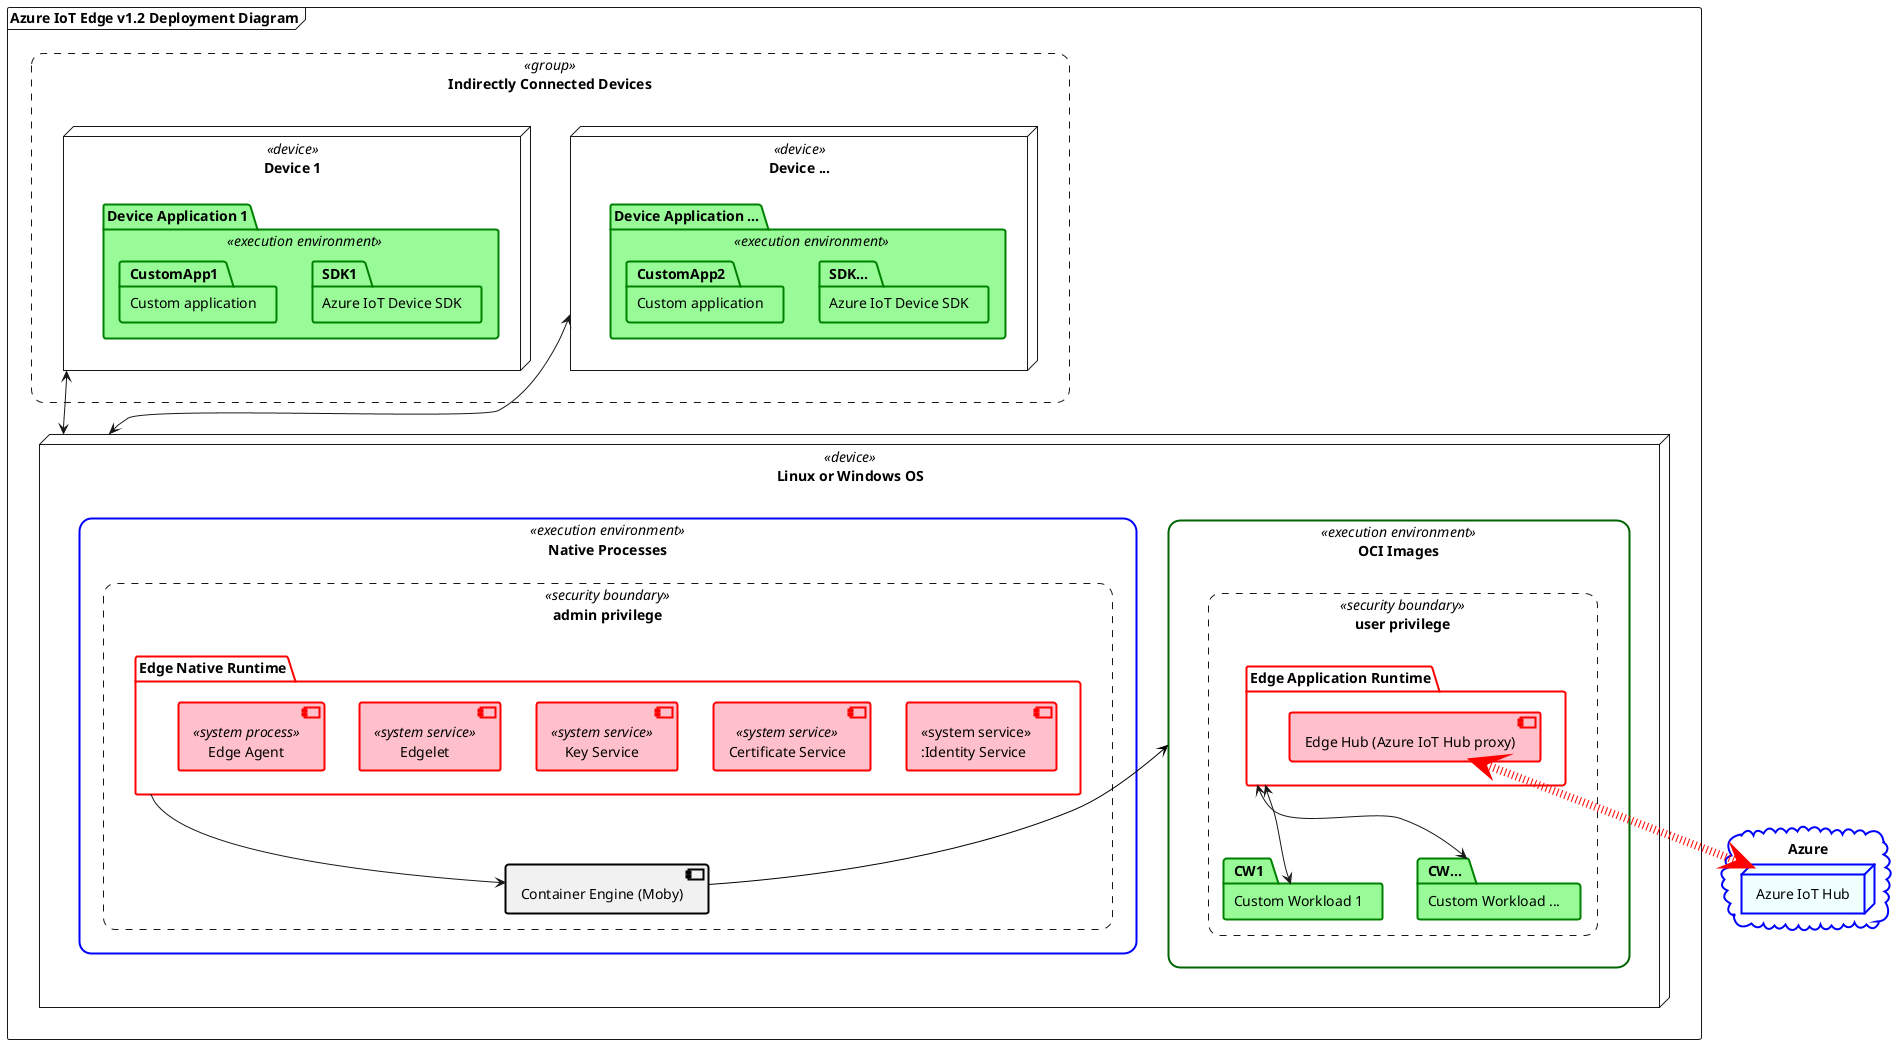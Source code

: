 @startuml

skinparam rectangle {
    roundCorner<<security boundary>> 25
	LineThickness<<security boundary>> 1
	LineColor<<security boundary>> black
	
    roundCorner<<execution environment>> 25
	
    roundCorner<<group>> 25
	LineThickness<<group>> 1
	LineColor<<group>> blue

	LineThickness<<device>> 1
	
	LineThickness<<system service>> 1
	
	LineThickness<<system process>> 1
}

' title Azure IoT Edge runtime deployment diagram


'
' Cloud
'
cloud Azure #line:blue;line.bold;text:black { 
	node "Azure IoT Hub" as IoTHub #azure;line:blue;line.bold;text:black {
	}
}


'
' Edge runtime
'
frame "Azure IoT Edge v1.2 Deployment Diagram" {
	node "Linux or Windows OS" <<device>> as host {
		rectangle "OCI Images" <<execution environment>> as OCI #line:darkgreen;line.bold;text:black { 
			rectangle "[user privilege]" <<security boundary>> #line.dashed {
				package "Custom Workload 1" as CW1 #palegreen;line:green;line.bold;text:black
				package "Custom Workload ..." as CW... #palegreen;line:green;line.bold;text:black
		
				package "Edge Application Runtime" as ApplicationRuntime #line:red;line.bold;text:black {
					component "Edge Hub (Azure IoT Hub proxy)" as EdgeHub #pink;line:red;line.bold;text:black {  
					}
				}
			}
		}
		
		rectangle "Native Processes" <<execution environment>> #line:blue;line.bold;text:black { 
			rectangle "[admin privilege]" <<security boundary>> #line.dashed  {
				package "Edge Native Runtime" as NativeRuntime #line:red;line.bold;text:black {
					component "<<system service>>\n:Identity Service" as IS #pink;line:red;line.bold;text:black { 
					}  
					component "Certificate Service" <<system service>> as CS #pink;line:red;line.bold;text:black { 
					}  
					component "Key Service" <<system service>> as KS #pink;line:red;line.bold;text:black { 
					}  
					component "Edgelet" <<system service>> as EdgeD #pink;line:red;line.bold;text:black { 
					}
					component "Edge Agent" <<system process>> as EdgeAgent #pink;line:red;line.bold;text:black { 
					}
				}		
				component "Container Engine (Moby)" as ContainerEngine #line:black;line.bold;text:black {
				}
			}
		}
	}

	'
	' Indirectly connected devices
	'

	rectangle "Indirectly Connected Devices" <<group>> as Devices #line.dashed {
		node "Device ..." <<device>> as Device... {
			package "Device Application ..." <<execution environment>> #palegreen;line:green;line.bold;text:black {
				package "Azure IoT Device SDK" as SDK... #palegreen;line:green;line.bold;text:black {
				}
				package "Custom application" as CustomApp2 #palegreen;line:green;line.bold;text:black {
				}
			}
		}
		node "Device 1" <<device>> as Device1 {
			package "Device Application 1" <<execution environment>> #palegreen;line:green;line.bold;text:black {
				package "Azure IoT Device SDK" as SDK1 #palegreen;line:green;line.bold;text:black {
				}
				package "Custom application" as CustomApp1 #palegreen;line:green;line.bold;text:black {
				}
			}
		}
	}
}


'
' Connections
'

EdgeHub <.[#red,dotted,thickness=8]do.> IoTHub

Device1 <--> host
Device... <--> host

CW1 <-up-> ApplicationRuntime
CW... <-up-> ApplicationRuntime

NativeRuntime -do-> ContainerEngine

ContainerEngine -[#black]up-> OCI 

@enduml
